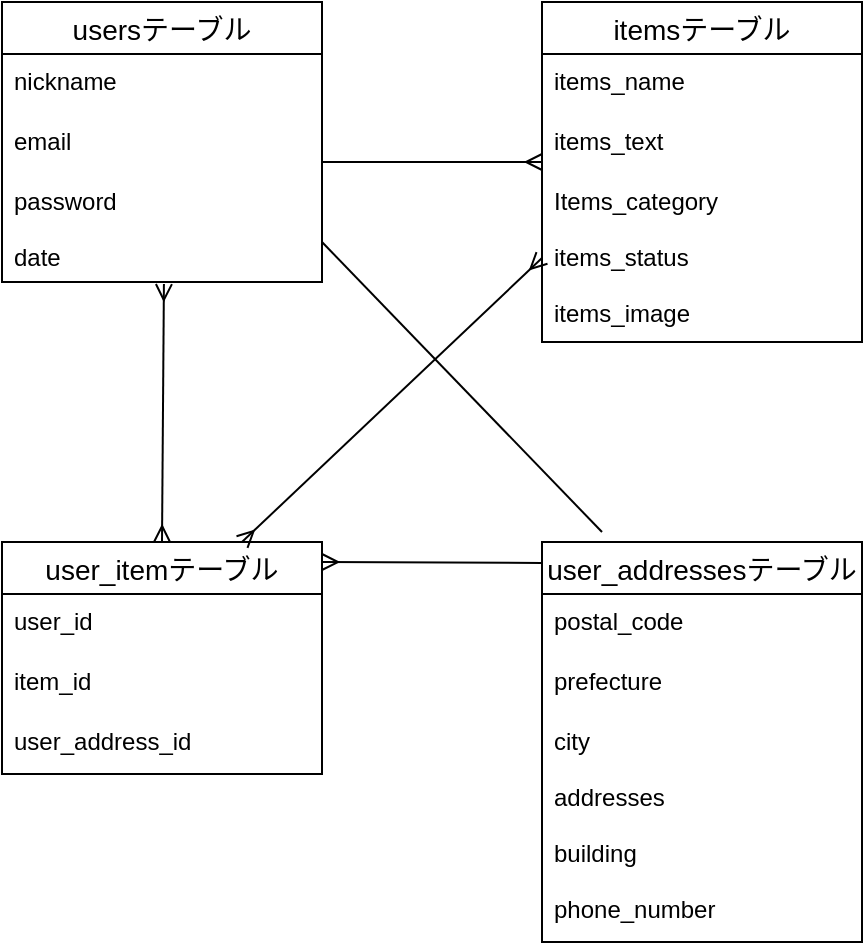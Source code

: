 <mxfile>
    <diagram id="ArwTgXLO4oEW9WbNiBk0" name="ページ1">
        <mxGraphModel dx="1080" dy="900" grid="1" gridSize="10" guides="1" tooltips="1" connect="1" arrows="1" fold="1" page="1" pageScale="1" pageWidth="850" pageHeight="1100" math="0" shadow="0">
            <root>
                <mxCell id="0"/>
                <mxCell id="1" parent="0"/>
                <mxCell id="145" value="usersテーブル" style="swimlane;fontStyle=0;childLayout=stackLayout;horizontal=1;startSize=26;horizontalStack=0;resizeParent=1;resizeParentMax=0;resizeLast=0;collapsible=1;marginBottom=0;align=center;fontSize=14;" vertex="1" parent="1">
                    <mxGeometry x="40" y="40" width="160" height="140" as="geometry"/>
                </mxCell>
                <mxCell id="146" value="nickname" style="text;strokeColor=none;fillColor=none;spacingLeft=4;spacingRight=4;overflow=hidden;rotatable=0;points=[[0,0.5],[1,0.5]];portConstraint=eastwest;fontSize=12;" vertex="1" parent="145">
                    <mxGeometry y="26" width="160" height="30" as="geometry"/>
                </mxCell>
                <mxCell id="147" value="email" style="text;strokeColor=none;fillColor=none;spacingLeft=4;spacingRight=4;overflow=hidden;rotatable=0;points=[[0,0.5],[1,0.5]];portConstraint=eastwest;fontSize=12;" vertex="1" parent="145">
                    <mxGeometry y="56" width="160" height="30" as="geometry"/>
                </mxCell>
                <mxCell id="148" value="password&#10;&#10;date" style="text;strokeColor=none;fillColor=none;spacingLeft=4;spacingRight=4;overflow=hidden;rotatable=0;points=[[0,0.5],[1,0.5]];portConstraint=eastwest;fontSize=12;" vertex="1" parent="145">
                    <mxGeometry y="86" width="160" height="54" as="geometry"/>
                </mxCell>
                <mxCell id="149" value="itemsテーブル" style="swimlane;fontStyle=0;childLayout=stackLayout;horizontal=1;startSize=26;horizontalStack=0;resizeParent=1;resizeParentMax=0;resizeLast=0;collapsible=1;marginBottom=0;align=center;fontSize=14;" vertex="1" parent="1">
                    <mxGeometry x="310" y="40" width="160" height="170" as="geometry"/>
                </mxCell>
                <mxCell id="150" value="items_name" style="text;strokeColor=none;fillColor=none;spacingLeft=4;spacingRight=4;overflow=hidden;rotatable=0;points=[[0,0.5],[1,0.5]];portConstraint=eastwest;fontSize=12;" vertex="1" parent="149">
                    <mxGeometry y="26" width="160" height="30" as="geometry"/>
                </mxCell>
                <mxCell id="151" value="items_text" style="text;strokeColor=none;fillColor=none;spacingLeft=4;spacingRight=4;overflow=hidden;rotatable=0;points=[[0,0.5],[1,0.5]];portConstraint=eastwest;fontSize=12;" vertex="1" parent="149">
                    <mxGeometry y="56" width="160" height="30" as="geometry"/>
                </mxCell>
                <mxCell id="152" value="Items_category&#10;&#10;items_status&#10;&#10;items_image" style="text;strokeColor=none;fillColor=none;spacingLeft=4;spacingRight=4;overflow=hidden;rotatable=0;points=[[0,0.5],[1,0.5]];portConstraint=eastwest;fontSize=12;" vertex="1" parent="149">
                    <mxGeometry y="86" width="160" height="84" as="geometry"/>
                </mxCell>
                <mxCell id="162" value="user_addressesテーブル" style="swimlane;fontStyle=0;childLayout=stackLayout;horizontal=1;startSize=26;horizontalStack=0;resizeParent=1;resizeParentMax=0;resizeLast=0;collapsible=1;marginBottom=0;align=center;fontSize=14;" vertex="1" parent="1">
                    <mxGeometry x="310" y="310" width="160" height="200" as="geometry"/>
                </mxCell>
                <mxCell id="163" value="postal_code" style="text;strokeColor=none;fillColor=none;spacingLeft=4;spacingRight=4;overflow=hidden;rotatable=0;points=[[0,0.5],[1,0.5]];portConstraint=eastwest;fontSize=12;" vertex="1" parent="162">
                    <mxGeometry y="26" width="160" height="30" as="geometry"/>
                </mxCell>
                <mxCell id="164" value="prefecture" style="text;strokeColor=none;fillColor=none;spacingLeft=4;spacingRight=4;overflow=hidden;rotatable=0;points=[[0,0.5],[1,0.5]];portConstraint=eastwest;fontSize=12;" vertex="1" parent="162">
                    <mxGeometry y="56" width="160" height="30" as="geometry"/>
                </mxCell>
                <mxCell id="165" value="city&#10;&#10;addresses&#10;&#10;building&#10;&#10;phone_number" style="text;strokeColor=none;fillColor=none;spacingLeft=4;spacingRight=4;overflow=hidden;rotatable=0;points=[[0,0.5],[1,0.5]];portConstraint=eastwest;fontSize=12;" vertex="1" parent="162">
                    <mxGeometry y="86" width="160" height="114" as="geometry"/>
                </mxCell>
                <mxCell id="168" value="" style="endArrow=ERmany;html=1;rounded=0;exitX=0.506;exitY=1.019;exitDx=0;exitDy=0;exitPerimeter=0;endFill=0;startArrow=ERmany;startFill=0;" edge="1" parent="1" source="148">
                    <mxGeometry relative="1" as="geometry">
                        <mxPoint x="110" y="230" as="sourcePoint"/>
                        <mxPoint x="120" y="310" as="targetPoint"/>
                    </mxGeometry>
                </mxCell>
                <mxCell id="169" value="" style="endArrow=ERmany;html=1;rounded=0;endFill=0;" edge="1" parent="1">
                    <mxGeometry relative="1" as="geometry">
                        <mxPoint x="200" y="120" as="sourcePoint"/>
                        <mxPoint x="310" y="120" as="targetPoint"/>
                    </mxGeometry>
                </mxCell>
                <mxCell id="173" value="" style="endArrow=none;html=1;rounded=0;startArrow=ERmany;startFill=0;" edge="1" parent="1">
                    <mxGeometry relative="1" as="geometry">
                        <mxPoint x="200" y="320" as="sourcePoint"/>
                        <mxPoint x="310" y="320.5" as="targetPoint"/>
                    </mxGeometry>
                </mxCell>
                <mxCell id="185" value="user_itemテーブル" style="swimlane;fontStyle=0;childLayout=stackLayout;horizontal=1;startSize=26;horizontalStack=0;resizeParent=1;resizeParentMax=0;resizeLast=0;collapsible=1;marginBottom=0;align=center;fontSize=14;" vertex="1" parent="1">
                    <mxGeometry x="40" y="310" width="160" height="116" as="geometry"/>
                </mxCell>
                <mxCell id="186" value="user_id" style="text;strokeColor=none;fillColor=none;spacingLeft=4;spacingRight=4;overflow=hidden;rotatable=0;points=[[0,0.5],[1,0.5]];portConstraint=eastwest;fontSize=12;" vertex="1" parent="185">
                    <mxGeometry y="26" width="160" height="30" as="geometry"/>
                </mxCell>
                <mxCell id="187" value="item_id" style="text;strokeColor=none;fillColor=none;spacingLeft=4;spacingRight=4;overflow=hidden;rotatable=0;points=[[0,0.5],[1,0.5]];portConstraint=eastwest;fontSize=12;" vertex="1" parent="185">
                    <mxGeometry y="56" width="160" height="30" as="geometry"/>
                </mxCell>
                <mxCell id="188" value="user_address_id" style="text;strokeColor=none;fillColor=none;spacingLeft=4;spacingRight=4;overflow=hidden;rotatable=0;points=[[0,0.5],[1,0.5]];portConstraint=eastwest;fontSize=12;" vertex="1" parent="185">
                    <mxGeometry y="86" width="160" height="30" as="geometry"/>
                </mxCell>
                <mxCell id="189" value="" style="endArrow=ERmany;html=1;rounded=0;entryX=0;entryY=0.5;entryDx=0;entryDy=0;exitX=0.75;exitY=0;exitDx=0;exitDy=0;startArrow=ERmany;startFill=0;endFill=0;" edge="1" parent="1" source="185" target="152">
                    <mxGeometry relative="1" as="geometry">
                        <mxPoint x="200" y="300" as="sourcePoint"/>
                        <mxPoint x="320" y="290" as="targetPoint"/>
                    </mxGeometry>
                </mxCell>
                <mxCell id="193" value="" style="endArrow=none;html=1;rounded=0;" edge="1" parent="1">
                    <mxGeometry relative="1" as="geometry">
                        <mxPoint x="200" y="160" as="sourcePoint"/>
                        <mxPoint x="340" y="305" as="targetPoint"/>
                    </mxGeometry>
                </mxCell>
            </root>
        </mxGraphModel>
    </diagram>
</mxfile>